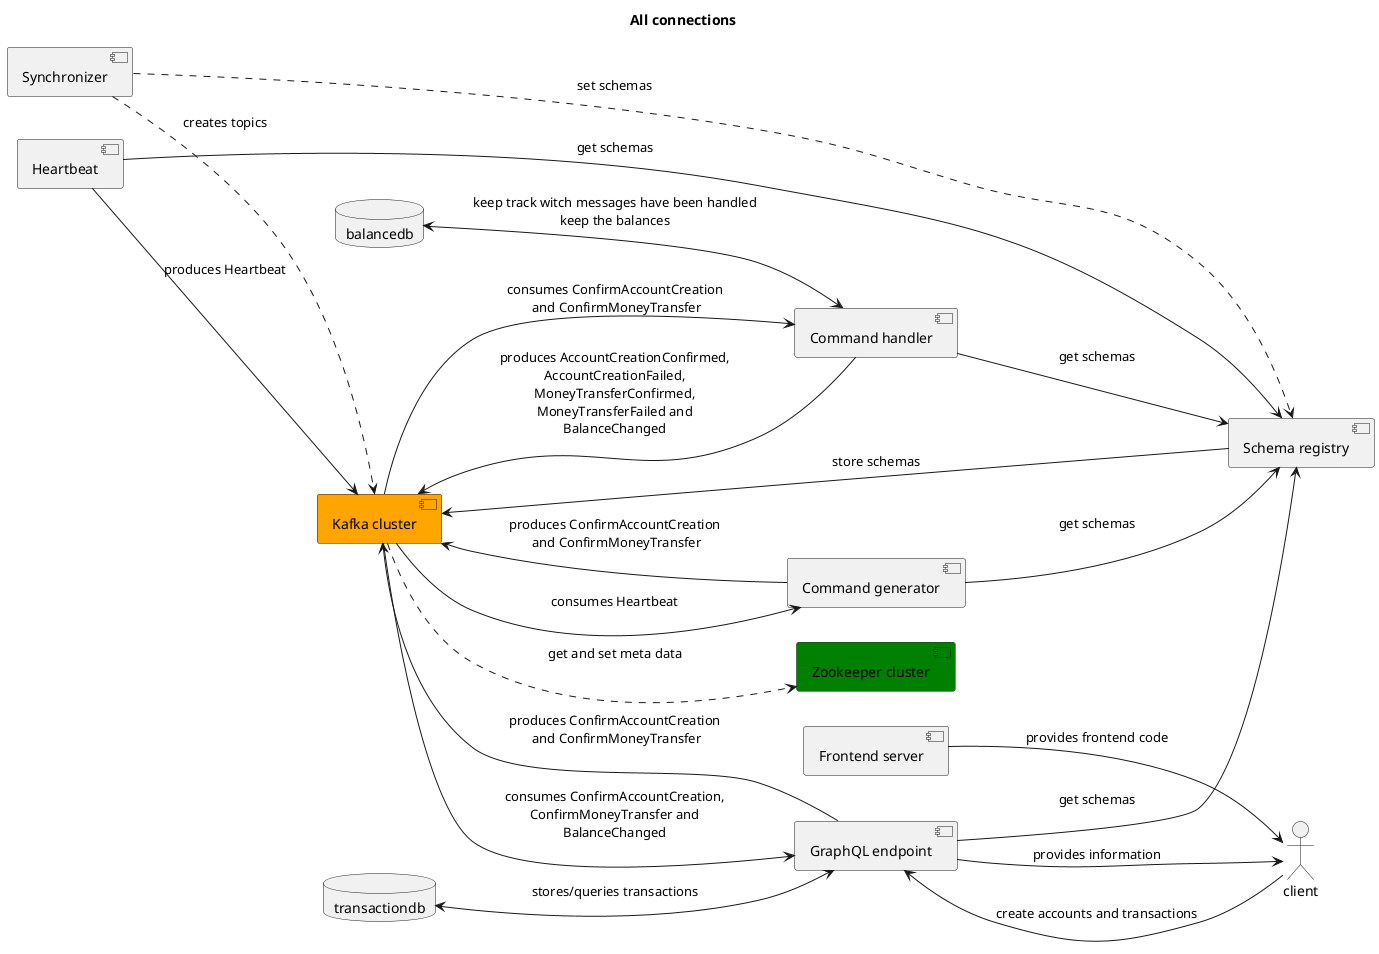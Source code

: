 @startuml
left to right direction
title All connections
[Kafka cluster] as kc #Orange
[Zookeeper cluster] as zc #Green
[Schema registry] as sr
[Synchronizer] as sy
[Heartbeat] as hb
[Command generator] as cg
[Command handler] as ch
[GraphQL endpoint] as ge
[Frontend server] as fs
actor client as cl
database balancedb as pgb
database transactiondb as pgt

kc ..> zc : get and set meta data
sy ..> kc : creates topics
sy ..> sr : set schemas
sr --> kc : store schemas
hb --> sr : get schemas
cg --> sr : get schemas
ch --> sr : get schemas
ge --> sr : get schemas
hb --> kc : produces Heartbeat
kc --> cg : consumes Heartbeat
cg --> kc : produces ConfirmAccountCreation\n and ConfirmMoneyTransfer
kc --> ch : consumes ConfirmAccountCreation\n and ConfirmMoneyTransfer
ch --> kc : produces AccountCreationConfirmed,\nAccountCreationFailed,\nMoneyTransferConfirmed,\nMoneyTransferFailed and\nBalanceChanged
kc --> ge : consumes ConfirmAccountCreation,\nConfirmMoneyTransfer and\nBalanceChanged
ge --> kc : produces ConfirmAccountCreation\n and ConfirmMoneyTransfer
fs --> cl : provides frontend code
cl --> ge : create accounts and transactions
ge --> cl : provides information
pgb <--> ch : keep track witch messages have been handled\nkeep the balances
pgt <--> ge : stores/queries transactions

@enduml